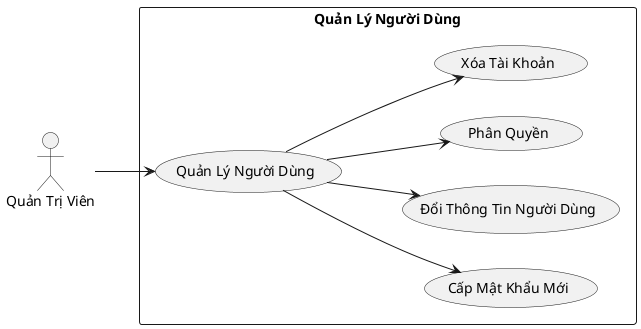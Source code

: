 @startuml
left to right direction
skinparam packageStyle rectangle
actor "Quản Trị Viên" as admin

rectangle "Quản Lý Người Dùng" {
  usecase "Cấp Mật Khẩu Mới" as UC1
  usecase "Đổi Thông Tin Người Dùng" as UC2
  usecase "Phân Quyền" as UC3
  usecase "Xóa Tài Khoản" as UC4
  usecase "Quản Lý Người Dùng" as UC0
    
  UC0 --> UC1 
  UC0 --> UC2 
  UC0 --> UC3 
  UC0 --> UC4 
}
admin --> UC0

@enduml